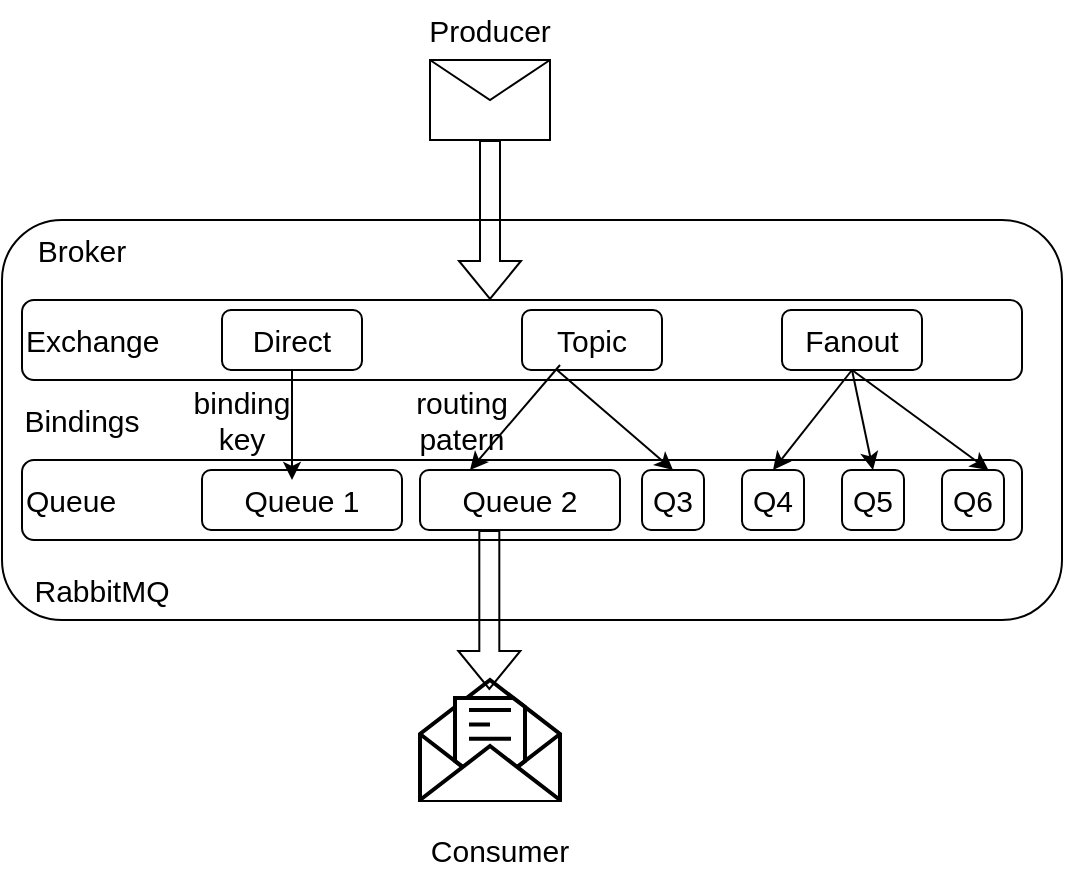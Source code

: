 <mxfile version="20.8.20" type="github">
  <diagram name="Trang-1" id="BobvUw-VBVsp2mwoCC5E">
    <mxGraphModel dx="875" dy="516" grid="1" gridSize="10" guides="1" tooltips="1" connect="1" arrows="1" fold="1" page="1" pageScale="1" pageWidth="900" pageHeight="600" math="0" shadow="0">
      <root>
        <mxCell id="0" />
        <mxCell id="1" parent="0" />
        <mxCell id="fmYDcBp5ScEe0xgD66Sm-1" value="" style="shape=message;html=1;html=1;outlineConnect=0;labelPosition=center;verticalLabelPosition=bottom;align=center;verticalAlign=top;fontSize=15;" vertex="1" parent="1">
          <mxGeometry x="384" y="100" width="60" height="40" as="geometry" />
        </mxCell>
        <mxCell id="fmYDcBp5ScEe0xgD66Sm-2" value="" style="html=1;verticalLabelPosition=bottom;align=center;labelBackgroundColor=#ffffff;verticalAlign=top;strokeWidth=2;shadow=0;dashed=0;shape=mxgraph.ios7.icons.envelope_(message);fontSize=15;" vertex="1" parent="1">
          <mxGeometry x="379" y="410" width="70" height="60" as="geometry" />
        </mxCell>
        <mxCell id="fmYDcBp5ScEe0xgD66Sm-3" value="" style="rounded=1;whiteSpace=wrap;html=1;fontSize=15;" vertex="1" parent="1">
          <mxGeometry x="170" y="180" width="530" height="200" as="geometry" />
        </mxCell>
        <mxCell id="fmYDcBp5ScEe0xgD66Sm-4" value="Producer" style="text;strokeColor=none;align=center;fillColor=none;html=1;verticalAlign=middle;whiteSpace=wrap;rounded=0;fontSize=15;" vertex="1" parent="1">
          <mxGeometry x="384" y="70" width="60" height="30" as="geometry" />
        </mxCell>
        <mxCell id="fmYDcBp5ScEe0xgD66Sm-5" value="Consumer" style="text;strokeColor=none;align=center;fillColor=none;html=1;verticalAlign=middle;whiteSpace=wrap;rounded=0;fontSize=15;" vertex="1" parent="1">
          <mxGeometry x="389" y="480" width="60" height="30" as="geometry" />
        </mxCell>
        <mxCell id="fmYDcBp5ScEe0xgD66Sm-6" value="RabbitMQ" style="text;strokeColor=none;align=center;fillColor=none;html=1;verticalAlign=middle;whiteSpace=wrap;rounded=0;fontSize=15;" vertex="1" parent="1">
          <mxGeometry x="190" y="350" width="60" height="30" as="geometry" />
        </mxCell>
        <mxCell id="fmYDcBp5ScEe0xgD66Sm-7" value="Broker" style="text;strokeColor=none;align=center;fillColor=none;html=1;verticalAlign=middle;whiteSpace=wrap;rounded=0;fontSize=15;" vertex="1" parent="1">
          <mxGeometry x="180" y="180" width="60" height="30" as="geometry" />
        </mxCell>
        <mxCell id="fmYDcBp5ScEe0xgD66Sm-9" value="Exchange" style="rounded=1;whiteSpace=wrap;html=1;align=left;fontSize=15;" vertex="1" parent="1">
          <mxGeometry x="180" y="220" width="500" height="40" as="geometry" />
        </mxCell>
        <mxCell id="fmYDcBp5ScEe0xgD66Sm-10" value="Queue" style="rounded=1;whiteSpace=wrap;html=1;align=left;fontSize=15;" vertex="1" parent="1">
          <mxGeometry x="180" y="300" width="500" height="40" as="geometry" />
        </mxCell>
        <mxCell id="fmYDcBp5ScEe0xgD66Sm-11" value="Direct" style="rounded=1;whiteSpace=wrap;html=1;fontSize=15;" vertex="1" parent="1">
          <mxGeometry x="280" y="225" width="70" height="30" as="geometry" />
        </mxCell>
        <mxCell id="fmYDcBp5ScEe0xgD66Sm-12" value="Topic" style="rounded=1;whiteSpace=wrap;html=1;fontSize=15;" vertex="1" parent="1">
          <mxGeometry x="430" y="225" width="70" height="30" as="geometry" />
        </mxCell>
        <mxCell id="fmYDcBp5ScEe0xgD66Sm-13" value="Fanout" style="rounded=1;whiteSpace=wrap;html=1;fontSize=15;" vertex="1" parent="1">
          <mxGeometry x="560" y="225" width="70" height="30" as="geometry" />
        </mxCell>
        <mxCell id="fmYDcBp5ScEe0xgD66Sm-14" value="Bindings" style="text;strokeColor=none;align=center;fillColor=none;html=1;verticalAlign=middle;whiteSpace=wrap;rounded=0;fontSize=15;" vertex="1" parent="1">
          <mxGeometry x="180" y="265" width="60" height="30" as="geometry" />
        </mxCell>
        <mxCell id="fmYDcBp5ScEe0xgD66Sm-15" value="Queue 1" style="rounded=1;whiteSpace=wrap;html=1;fontSize=15;" vertex="1" parent="1">
          <mxGeometry x="270" y="305" width="100" height="30" as="geometry" />
        </mxCell>
        <mxCell id="fmYDcBp5ScEe0xgD66Sm-17" value="Queue 2" style="rounded=1;whiteSpace=wrap;html=1;fontSize=15;" vertex="1" parent="1">
          <mxGeometry x="379" y="305" width="100" height="30" as="geometry" />
        </mxCell>
        <mxCell id="fmYDcBp5ScEe0xgD66Sm-18" value="Q3" style="rounded=1;whiteSpace=wrap;html=1;fontSize=15;" vertex="1" parent="1">
          <mxGeometry x="490" y="305" width="31" height="30" as="geometry" />
        </mxCell>
        <mxCell id="fmYDcBp5ScEe0xgD66Sm-19" value="Q4" style="rounded=1;whiteSpace=wrap;html=1;fontSize=15;" vertex="1" parent="1">
          <mxGeometry x="540" y="305" width="31" height="30" as="geometry" />
        </mxCell>
        <mxCell id="fmYDcBp5ScEe0xgD66Sm-20" value="Q5" style="rounded=1;whiteSpace=wrap;html=1;fontSize=15;" vertex="1" parent="1">
          <mxGeometry x="590" y="305" width="31" height="30" as="geometry" />
        </mxCell>
        <mxCell id="fmYDcBp5ScEe0xgD66Sm-21" value="Q6" style="rounded=1;whiteSpace=wrap;html=1;fontSize=15;" vertex="1" parent="1">
          <mxGeometry x="640" y="305" width="31" height="30" as="geometry" />
        </mxCell>
        <mxCell id="fmYDcBp5ScEe0xgD66Sm-22" value="" style="endArrow=classic;html=1;rounded=0;exitX=0.5;exitY=1;exitDx=0;exitDy=0;fontSize=15;" edge="1" parent="1" source="fmYDcBp5ScEe0xgD66Sm-11">
          <mxGeometry width="50" height="50" relative="1" as="geometry">
            <mxPoint x="420" y="380" as="sourcePoint" />
            <mxPoint x="315" y="310" as="targetPoint" />
          </mxGeometry>
        </mxCell>
        <mxCell id="fmYDcBp5ScEe0xgD66Sm-26" value="" style="endArrow=classic;html=1;rounded=0;exitX=0.5;exitY=1;exitDx=0;exitDy=0;entryX=0.25;entryY=0;entryDx=0;entryDy=0;fontSize=15;" edge="1" parent="1">
          <mxGeometry width="50" height="50" relative="1" as="geometry">
            <mxPoint x="449" y="252.5" as="sourcePoint" />
            <mxPoint x="404" y="305" as="targetPoint" />
          </mxGeometry>
        </mxCell>
        <mxCell id="fmYDcBp5ScEe0xgD66Sm-28" value="" style="endArrow=classic;html=1;rounded=0;entryX=0.5;entryY=0;entryDx=0;entryDy=0;exitX=0.25;exitY=1;exitDx=0;exitDy=0;fontSize=15;" edge="1" parent="1" source="fmYDcBp5ScEe0xgD66Sm-12" target="fmYDcBp5ScEe0xgD66Sm-18">
          <mxGeometry width="50" height="50" relative="1" as="geometry">
            <mxPoint x="450" y="260" as="sourcePoint" />
            <mxPoint x="470" y="330" as="targetPoint" />
          </mxGeometry>
        </mxCell>
        <mxCell id="fmYDcBp5ScEe0xgD66Sm-30" value="routing patern" style="text;strokeColor=none;align=center;fillColor=none;html=1;verticalAlign=middle;whiteSpace=wrap;rounded=0;fontSize=15;" vertex="1" parent="1">
          <mxGeometry x="370" y="265" width="60" height="30" as="geometry" />
        </mxCell>
        <mxCell id="fmYDcBp5ScEe0xgD66Sm-31" value="binding key" style="text;strokeColor=none;align=center;fillColor=none;html=1;verticalAlign=middle;whiteSpace=wrap;rounded=0;fontSize=15;" vertex="1" parent="1">
          <mxGeometry x="260" y="265" width="60" height="30" as="geometry" />
        </mxCell>
        <mxCell id="fmYDcBp5ScEe0xgD66Sm-32" value="" style="endArrow=classic;html=1;rounded=0;exitX=0.5;exitY=1;exitDx=0;exitDy=0;entryX=0.5;entryY=0;entryDx=0;entryDy=0;fontSize=15;" edge="1" parent="1" source="fmYDcBp5ScEe0xgD66Sm-13" target="fmYDcBp5ScEe0xgD66Sm-19">
          <mxGeometry width="50" height="50" relative="1" as="geometry">
            <mxPoint x="490" y="270" as="sourcePoint" />
            <mxPoint x="540" y="220" as="targetPoint" />
          </mxGeometry>
        </mxCell>
        <mxCell id="fmYDcBp5ScEe0xgD66Sm-33" value="" style="endArrow=classic;html=1;rounded=0;entryX=0.5;entryY=0;entryDx=0;entryDy=0;exitX=0.5;exitY=1;exitDx=0;exitDy=0;fontSize=15;" edge="1" parent="1" source="fmYDcBp5ScEe0xgD66Sm-13" target="fmYDcBp5ScEe0xgD66Sm-20">
          <mxGeometry width="50" height="50" relative="1" as="geometry">
            <mxPoint x="600" y="260" as="sourcePoint" />
            <mxPoint x="566" y="315" as="targetPoint" />
          </mxGeometry>
        </mxCell>
        <mxCell id="fmYDcBp5ScEe0xgD66Sm-35" value="" style="endArrow=classic;html=1;rounded=0;entryX=0.75;entryY=0;entryDx=0;entryDy=0;exitX=0.5;exitY=1;exitDx=0;exitDy=0;fontSize=15;" edge="1" parent="1" source="fmYDcBp5ScEe0xgD66Sm-13" target="fmYDcBp5ScEe0xgD66Sm-21">
          <mxGeometry width="50" height="50" relative="1" as="geometry">
            <mxPoint x="605" y="265" as="sourcePoint" />
            <mxPoint x="616" y="315" as="targetPoint" />
          </mxGeometry>
        </mxCell>
        <mxCell id="fmYDcBp5ScEe0xgD66Sm-37" value="" style="shape=flexArrow;endArrow=classic;html=1;rounded=0;fontSize=15;exitX=0.5;exitY=1;exitDx=0;exitDy=0;" edge="1" parent="1" source="fmYDcBp5ScEe0xgD66Sm-1">
          <mxGeometry width="50" height="50" relative="1" as="geometry">
            <mxPoint x="370" y="320" as="sourcePoint" />
            <mxPoint x="414" y="220" as="targetPoint" />
          </mxGeometry>
        </mxCell>
        <mxCell id="fmYDcBp5ScEe0xgD66Sm-38" value="" style="shape=flexArrow;endArrow=classic;html=1;rounded=0;fontSize=15;exitX=0.5;exitY=1;exitDx=0;exitDy=0;" edge="1" parent="1">
          <mxGeometry width="50" height="50" relative="1" as="geometry">
            <mxPoint x="413.66" y="335" as="sourcePoint" />
            <mxPoint x="413.66" y="415" as="targetPoint" />
          </mxGeometry>
        </mxCell>
      </root>
    </mxGraphModel>
  </diagram>
</mxfile>
